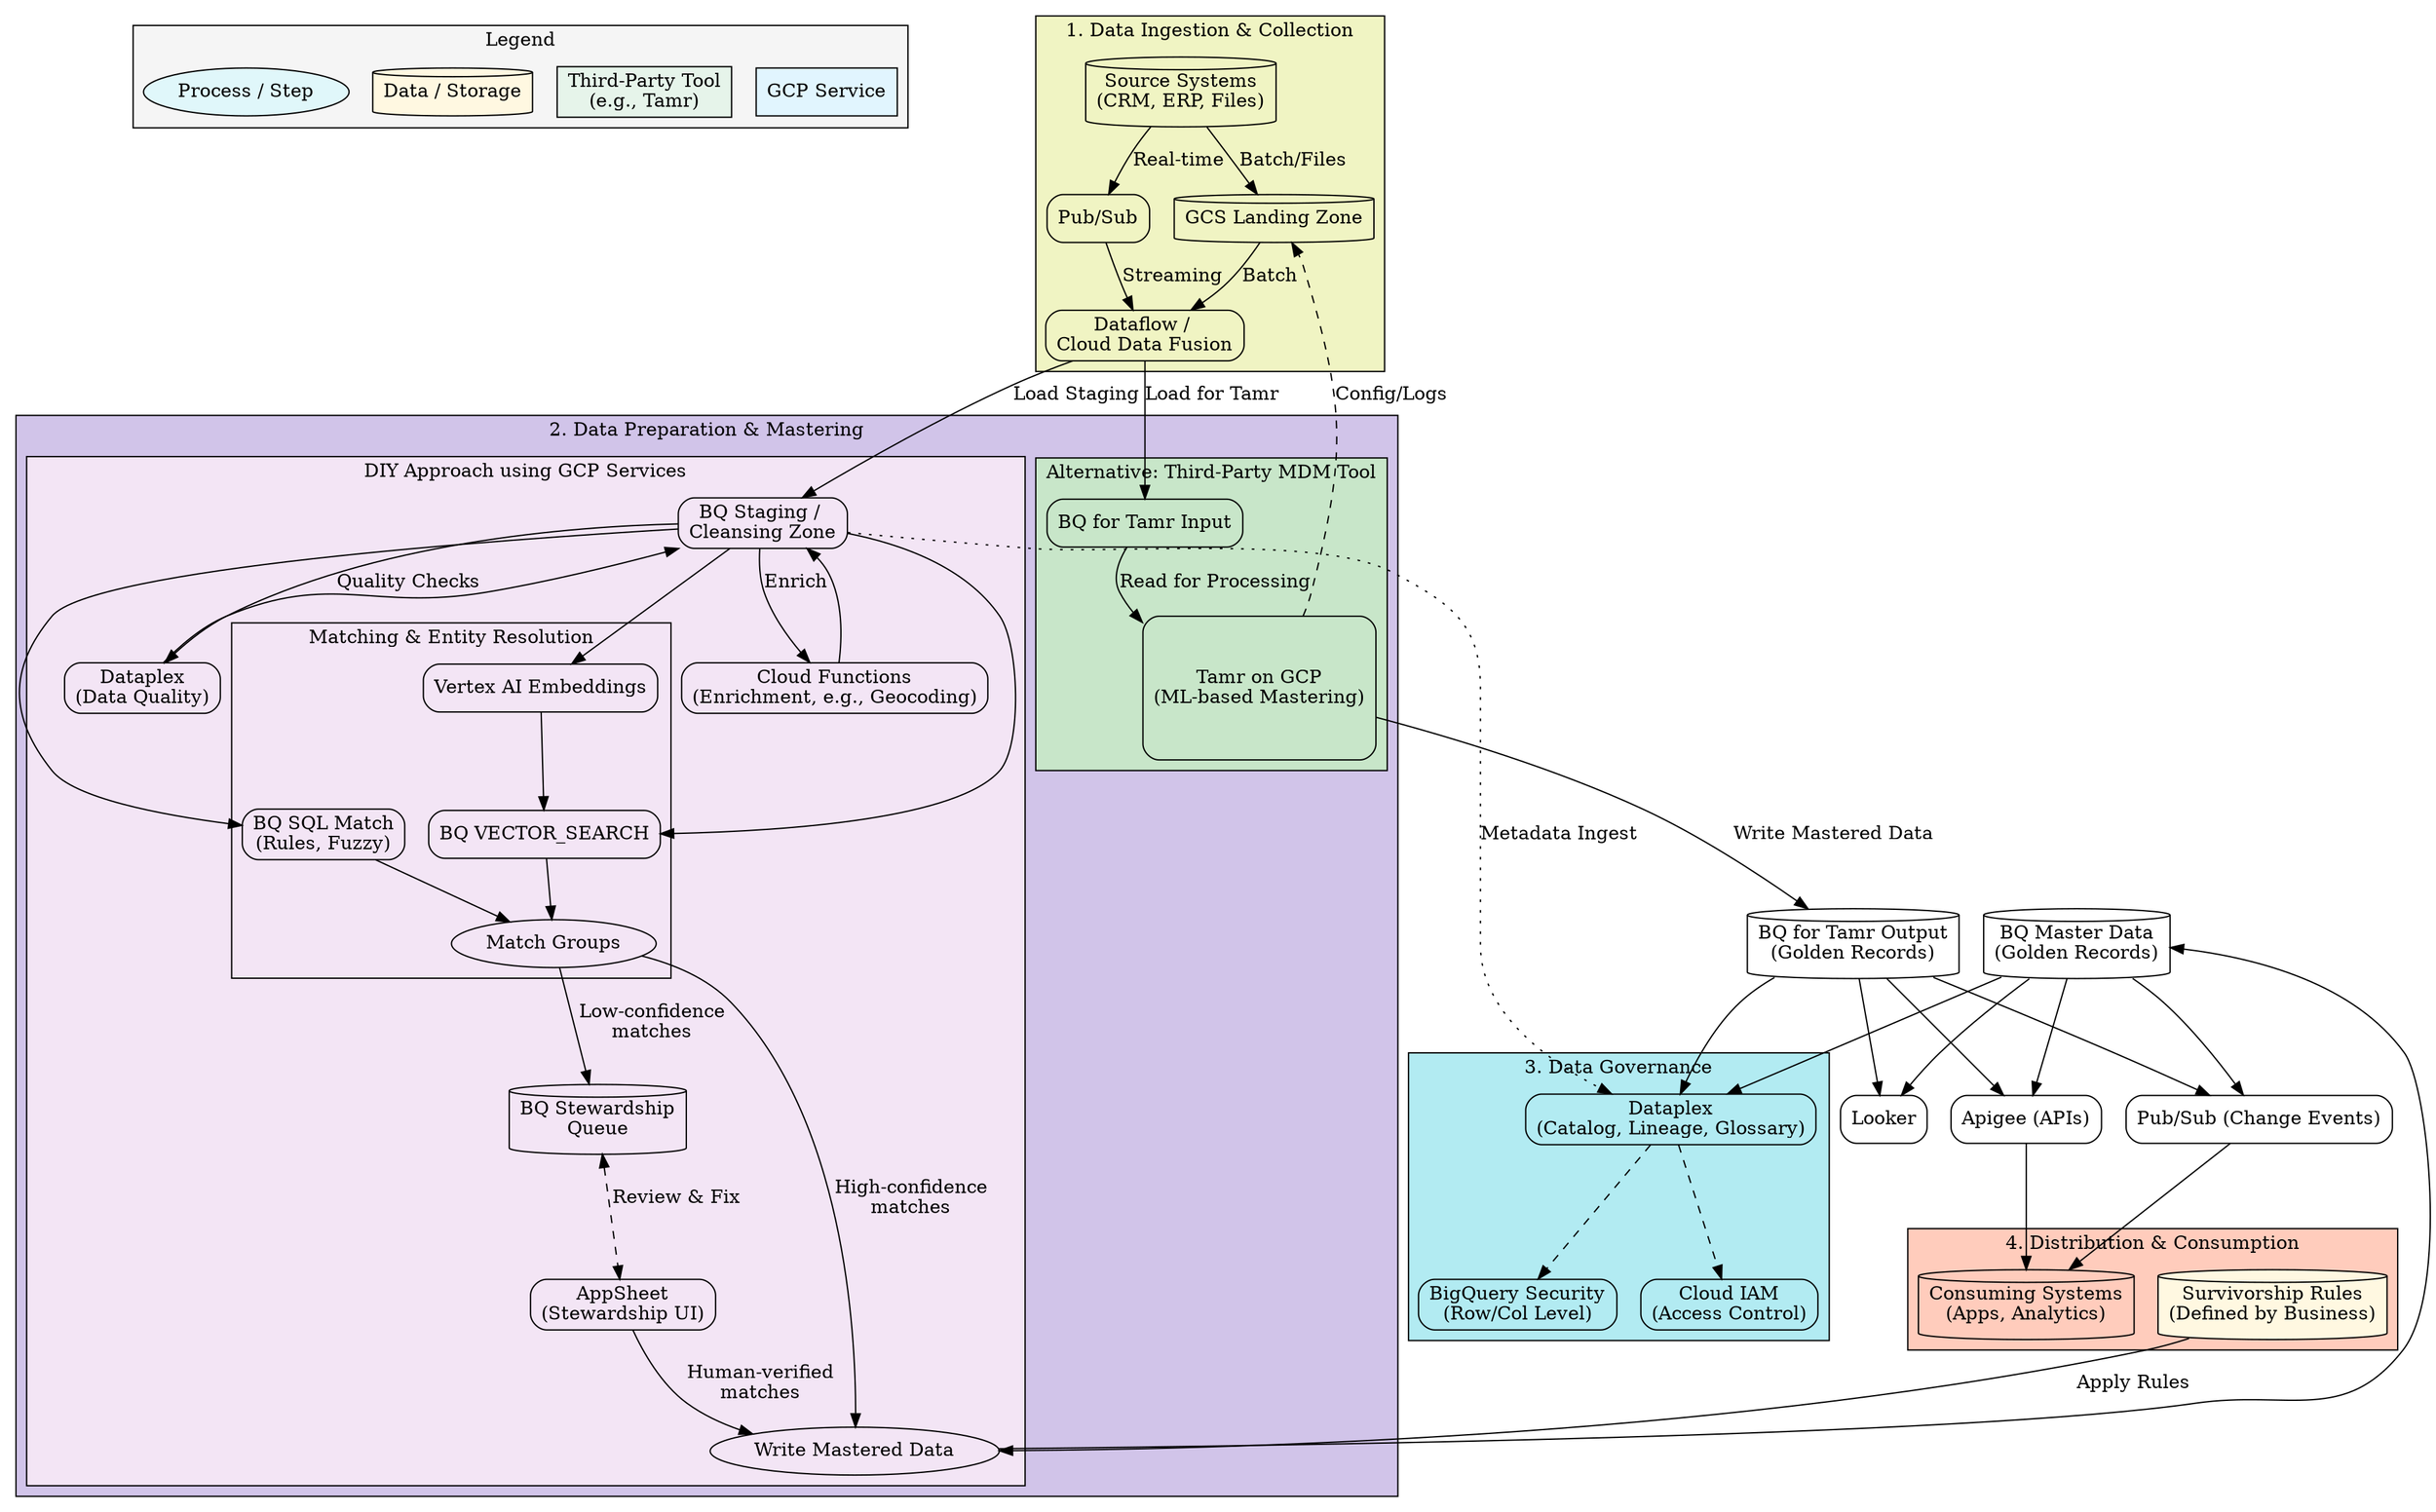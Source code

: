 digraph GCP_MDM_Blueprint_Enhanced {
  rankdir=TB;
  node [shape=box, style=rounded];
  compound=true;

  subgraph cluster_legend {
    label = "Legend";
    style=filled;
    fillcolor="#F5F5F5";
GCP_Service [label="GCP Service", fillcolor="#E1F5FE", style="filled,solid"];
    Third_Party [label="Third-Party Tool\n(e.g., Tamr)", fillcolor="#E6F4EA", style="filled,solid"];
    Data_Storage [label="Data / Storage", shape=cylinder, fillcolor="#FFF8E1", style="filled,solid"];
    Process_Step [label="Process / Step", shape=ellipse, fillcolor="#E0F7FA", style="filled,solid"];
}

  // New node for survivorship rules, defined by business
  Survivorship_Rules [label="Survivorship Rules\n(Defined by Business)", shape=cylinder, fillcolor="#FFF8E1", style="filled,solid"];

  subgraph cluster_ingestion {
    label = "1. Data Ingestion & Collection";
    bgcolor="#F0F4C3";
Sources [label="Source Systems\n(CRM, ERP, Files)", shape=cylinder, fillcolor="#FFF8E1"];
    GCS_Landing [label="GCS Landing Zone", shape=cylinder, fillcolor="#FFF8E1"];
    PubSub [label="Pub/Sub", fillcolor="#E1F5FE"];
Dataflow [label="Dataflow / \nCloud Data Fusion", fillcolor="#E1F5FE"];

    Sources -> GCS_Landing [label="Batch/Files"];
    Sources -> PubSub [label="Real-time"];
    PubSub -> Dataflow [label="Streaming"];
GCS_Landing -> Dataflow [label="Batch"];
  }

  subgraph cluster_processing {
    label = "2. Data Preparation & Mastering";
    bgcolor="#D1C4E9";
subgraph cluster_diy {
        label = "DIY Approach using GCP Services";
        bgcolor="#F3E5F5";
BQ_Staging [label="BQ Staging / \nCleansing Zone", fillcolor="#E1F5FE"];
        Dataplex_DQ [label="Dataplex\n(Data Quality)", fillcolor="#E1F5FE"];
        CloudFunctions [label="Cloud Functions\n(Enrichment, e.g., Geocoding)", fillcolor="#E1F5FE"];

        // --- New Stewardship Nodes ---
        AppSheet_UI [label="AppSheet\n(Stewardship UI)", fillcolor="#E1F5FE"];
        BQ_Stewardship_Queue [label="BQ Stewardship\nQueue", shape=cylinder, fillcolor="#FFF8E1"];
        Write_Mastered_Data [label="Write Mastered Data", shape=ellipse, fillcolor="#E0F7FA"];
        // --- End New Nodes ---

subgraph cluster_matching {
            label = "Matching & Entity Resolution";
BQ_SQL_Match [label="BQ SQL Match\n(Rules, Fuzzy)", fillcolor="#E1F5FE"];
            VertexAI_Embed [label="Vertex AI Embeddings", fillcolor="#E1F5FE"];
            BQ_VectorSearch [label="BQ VECTOR_SEARCH", fillcolor="#E1F5FE"];
            Match_Results [label="Match Groups", shape=ellipse, fillcolor="#E0F7FA"];
}

        BQ_Golden [label="BQ Master Data\n(Golden Records)", shape=cylinder, fillcolor="#FFF8E1"];
BQ_Staging -> Dataplex_DQ [label="Quality Checks"];
        Dataplex_DQ -> BQ_Staging;
        BQ_Staging -> CloudFunctions [label="Enrich"];
        CloudFunctions -> BQ_Staging;

        BQ_Staging -> BQ_SQL_Match;
BQ_Staging -> VertexAI_Embed -> BQ_VectorSearch;
        BQ_Staging -> BQ_VectorSearch;

        BQ_SQL_Match -> Match_Results;
        BQ_VectorSearch -> Match_Results;

        // --- Modified DIY Data Flow ---
        // High-confidence matches go straight to writing
        Match_Results -> Write_Mastered_Data [label="High-confidence\nmatches"];

        // Low-confidence matches go to the human-in-the-loop queue
        Match_Results -> BQ_Stewardship_Queue [label="Low-confidence\nmatches"];

        // The AppSheet UI reads/writes to the queue
        BQ_Stewardship_Queue -> AppSheet_UI [dir=both, style=dashed, label="Review & Fix"];

        // Verified matches are fed back into the write process
        AppSheet_UI -> Write_Mastered_Data [label="Human-verified\nmatches"];

        // The write process applies survivorship rules and creates the golden record
        Write_Mastered_Data -> BQ_Golden;
        // --- End Modified Flow ---
    }

    subgraph cluster_tamr {
        label = "Alternative: Third-Party MDM Tool";
bgcolor="#C8E6C9";
        Tamr [label="Tamr on GCP\n(ML-based Mastering)", fillcolor="#E6F4EA", height=1.5];
        BQ_Tamr_Source [label="BQ for Tamr Input", fillcolor="#E1F5FE"];
BQ_Tamr_Output [label="BQ for Tamr Output\n(Golden Records)", shape=cylinder, fillcolor="#FFF8E1"];

        BQ_Tamr_Source -> Tamr [label="Read for Processing"];
        Tamr -> BQ_Tamr_Output [label="Write Mastered Data"];
Tamr -> GCS_Landing [style=dashed, label="Config/Logs"];
    }

    Dataflow -> BQ_Staging [label="Load Staging"];
    Dataflow -> BQ_Tamr_Source [label="Load for Tamr"];
}

  subgraph cluster_governance {
    label = "3. Data Governance";
    bgcolor="#B2EBF2";
    Dataplex_Catalog [label="Dataplex\n(Catalog, Lineage, Glossary)", fillcolor="#E1F5FE"];
IAM [label="Cloud IAM\n(Access Control)", fillcolor="#E1F5FE"];
    BQ_Security [label="BigQuery Security\n(Row/Col Level)", fillcolor="#E1F5FE"];

    BQ_Golden -> Dataplex_Catalog;
    BQ_Tamr_Output -> Dataplex_Catalog;
    Dataplex_Catalog -> IAM [style=dashed];
Dataplex_Catalog -> BQ_Security [style=dashed];
  }

  subgraph cluster_distribution {
    label = "4. Distribution & Consumption";
    bgcolor="#FFCCBC";
Consuming_Systems [label="Consuming Systems\n(Apps, Analytics)", shape=cylinder, fillcolor="#E8F5E9"];
    Looker [label="Looker", fillcolor="#E1F5FE"];
    Apigee [label="Apigee (APIs)", fillcolor="#E1F5FE"];
    PubSub_Changes [label="Pub/Sub (Change Events)", fillcolor="#E1F5FE"];
BQ_Golden -> Looker;
    BQ_Golden -> Apigee -> Consuming_Systems;
    BQ_Golden -> PubSub_Changes -> Consuming_Systems;

    BQ_Tamr_Output -> Looker;
    BQ_Tamr_Output -> Apigee;
BQ_Tamr_Output -> PubSub_Changes;

    // Connect rules to the new write step
    Survivorship_Rules -> Write_Mastered_Data [label="Apply Rules"];
}

  // Connections between main stages
  BQ_Staging -> Dataplex_Catalog [style=dotted, label="Metadata Ingest"];

  // Layout hints
  {rank=same; BQ_Golden; BQ_Tamr_Output}
  {rank=same; Looker; Apigee; PubSub_Changes}
}
